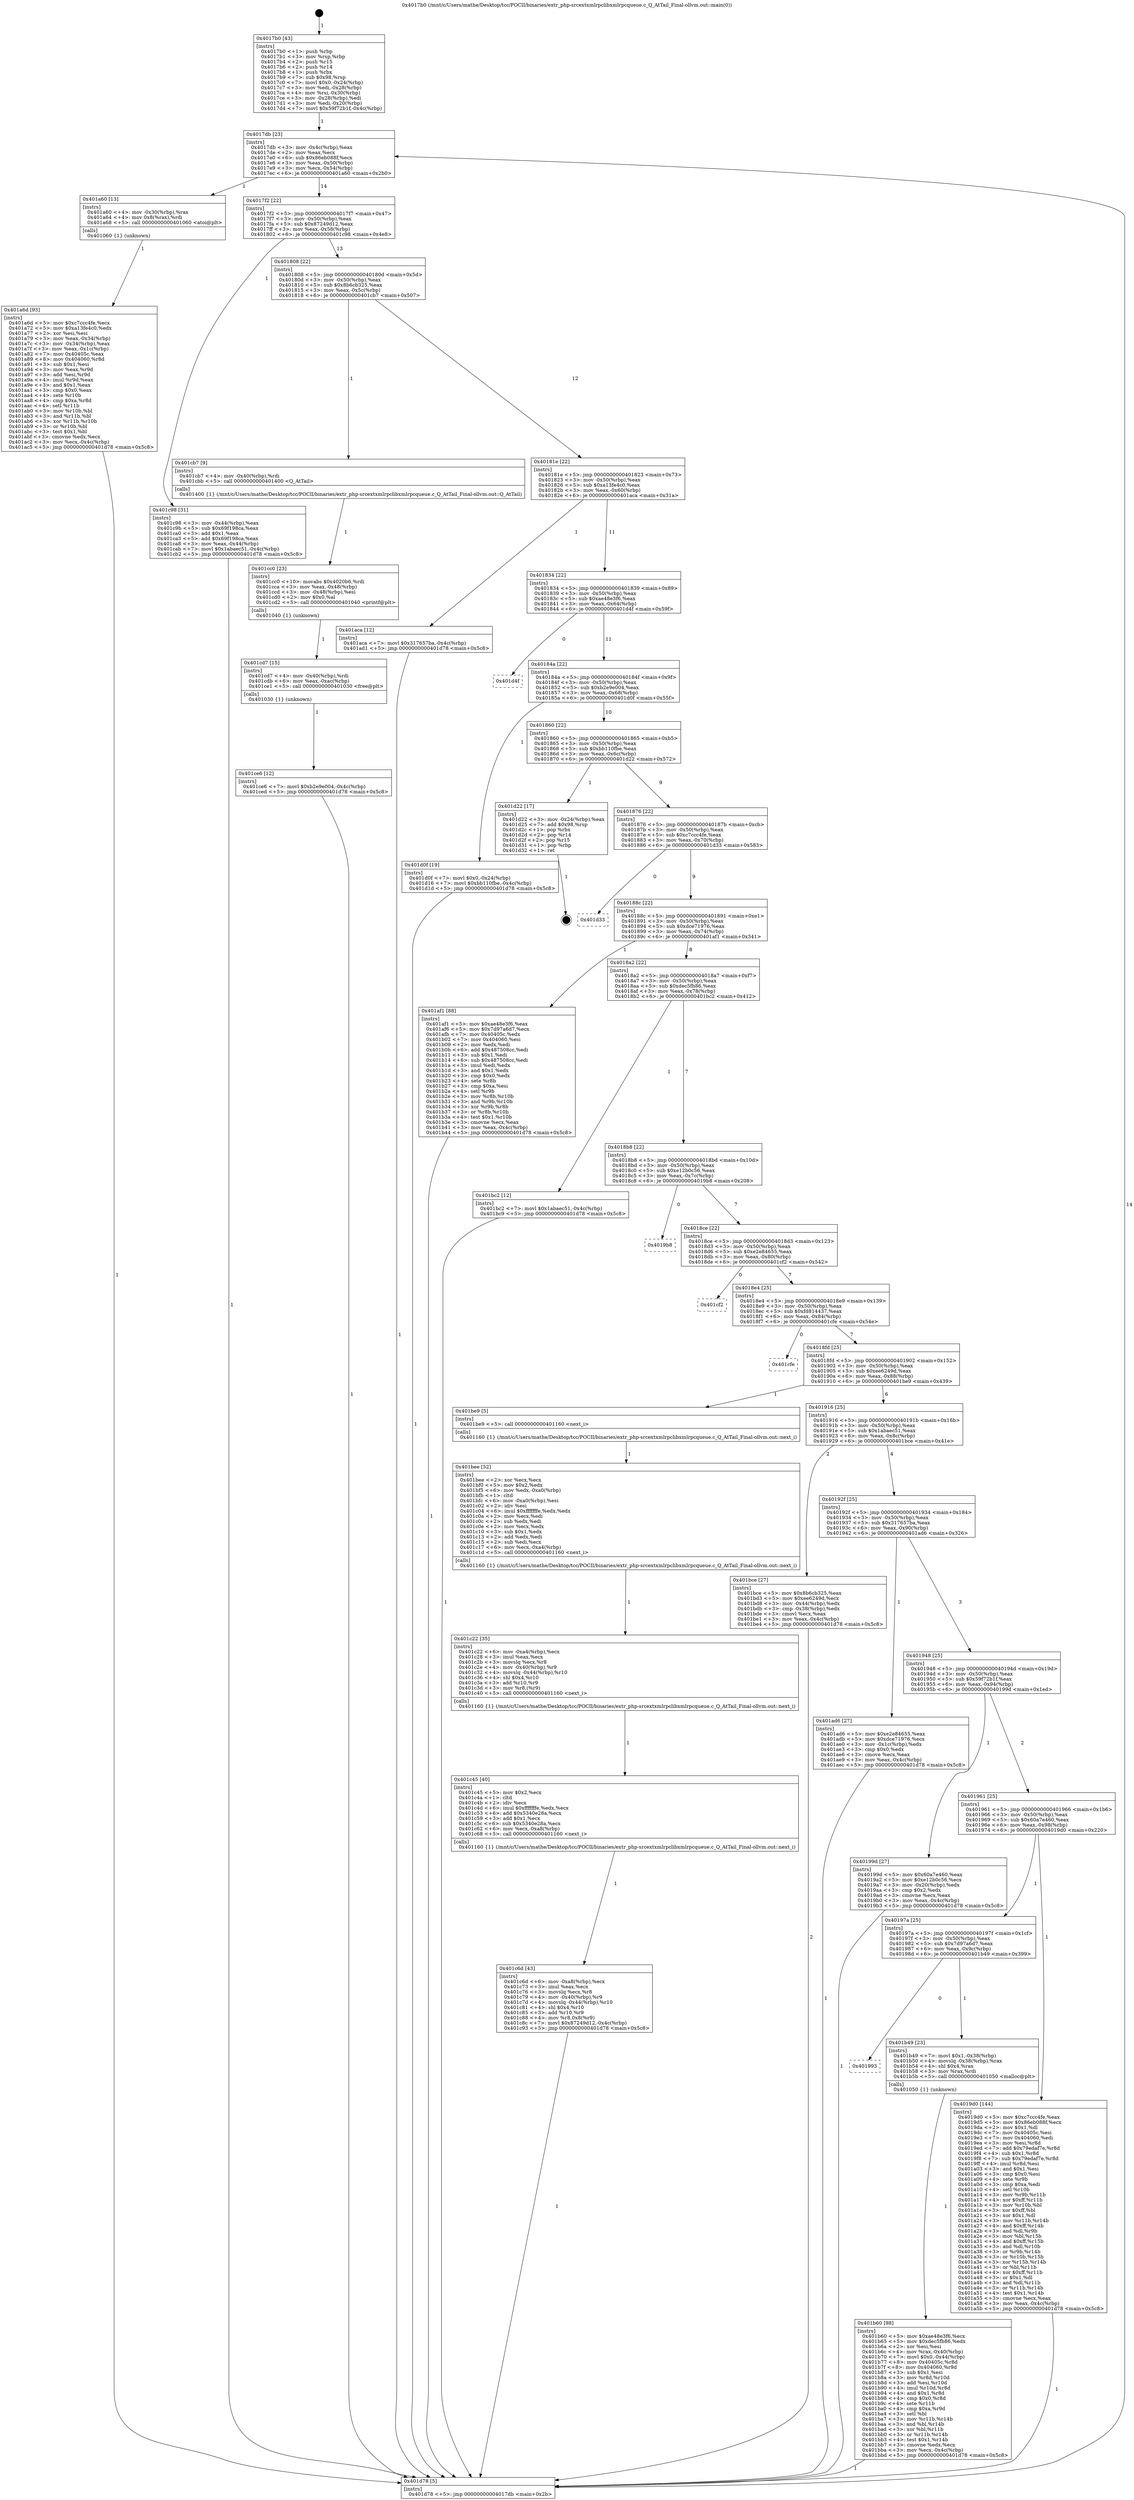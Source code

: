 digraph "0x4017b0" {
  label = "0x4017b0 (/mnt/c/Users/mathe/Desktop/tcc/POCII/binaries/extr_php-srcextxmlrpclibxmlrpcqueue.c_Q_AtTail_Final-ollvm.out::main(0))"
  labelloc = "t"
  node[shape=record]

  Entry [label="",width=0.3,height=0.3,shape=circle,fillcolor=black,style=filled]
  "0x4017db" [label="{
     0x4017db [23]\l
     | [instrs]\l
     &nbsp;&nbsp;0x4017db \<+3\>: mov -0x4c(%rbp),%eax\l
     &nbsp;&nbsp;0x4017de \<+2\>: mov %eax,%ecx\l
     &nbsp;&nbsp;0x4017e0 \<+6\>: sub $0x86eb088f,%ecx\l
     &nbsp;&nbsp;0x4017e6 \<+3\>: mov %eax,-0x50(%rbp)\l
     &nbsp;&nbsp;0x4017e9 \<+3\>: mov %ecx,-0x54(%rbp)\l
     &nbsp;&nbsp;0x4017ec \<+6\>: je 0000000000401a60 \<main+0x2b0\>\l
  }"]
  "0x401a60" [label="{
     0x401a60 [13]\l
     | [instrs]\l
     &nbsp;&nbsp;0x401a60 \<+4\>: mov -0x30(%rbp),%rax\l
     &nbsp;&nbsp;0x401a64 \<+4\>: mov 0x8(%rax),%rdi\l
     &nbsp;&nbsp;0x401a68 \<+5\>: call 0000000000401060 \<atoi@plt\>\l
     | [calls]\l
     &nbsp;&nbsp;0x401060 \{1\} (unknown)\l
  }"]
  "0x4017f2" [label="{
     0x4017f2 [22]\l
     | [instrs]\l
     &nbsp;&nbsp;0x4017f2 \<+5\>: jmp 00000000004017f7 \<main+0x47\>\l
     &nbsp;&nbsp;0x4017f7 \<+3\>: mov -0x50(%rbp),%eax\l
     &nbsp;&nbsp;0x4017fa \<+5\>: sub $0x87249d12,%eax\l
     &nbsp;&nbsp;0x4017ff \<+3\>: mov %eax,-0x58(%rbp)\l
     &nbsp;&nbsp;0x401802 \<+6\>: je 0000000000401c98 \<main+0x4e8\>\l
  }"]
  Exit [label="",width=0.3,height=0.3,shape=circle,fillcolor=black,style=filled,peripheries=2]
  "0x401c98" [label="{
     0x401c98 [31]\l
     | [instrs]\l
     &nbsp;&nbsp;0x401c98 \<+3\>: mov -0x44(%rbp),%eax\l
     &nbsp;&nbsp;0x401c9b \<+5\>: sub $0x69f198ca,%eax\l
     &nbsp;&nbsp;0x401ca0 \<+3\>: add $0x1,%eax\l
     &nbsp;&nbsp;0x401ca3 \<+5\>: add $0x69f198ca,%eax\l
     &nbsp;&nbsp;0x401ca8 \<+3\>: mov %eax,-0x44(%rbp)\l
     &nbsp;&nbsp;0x401cab \<+7\>: movl $0x1abaec51,-0x4c(%rbp)\l
     &nbsp;&nbsp;0x401cb2 \<+5\>: jmp 0000000000401d78 \<main+0x5c8\>\l
  }"]
  "0x401808" [label="{
     0x401808 [22]\l
     | [instrs]\l
     &nbsp;&nbsp;0x401808 \<+5\>: jmp 000000000040180d \<main+0x5d\>\l
     &nbsp;&nbsp;0x40180d \<+3\>: mov -0x50(%rbp),%eax\l
     &nbsp;&nbsp;0x401810 \<+5\>: sub $0x8b6cb325,%eax\l
     &nbsp;&nbsp;0x401815 \<+3\>: mov %eax,-0x5c(%rbp)\l
     &nbsp;&nbsp;0x401818 \<+6\>: je 0000000000401cb7 \<main+0x507\>\l
  }"]
  "0x401ce6" [label="{
     0x401ce6 [12]\l
     | [instrs]\l
     &nbsp;&nbsp;0x401ce6 \<+7\>: movl $0xb2e9e004,-0x4c(%rbp)\l
     &nbsp;&nbsp;0x401ced \<+5\>: jmp 0000000000401d78 \<main+0x5c8\>\l
  }"]
  "0x401cb7" [label="{
     0x401cb7 [9]\l
     | [instrs]\l
     &nbsp;&nbsp;0x401cb7 \<+4\>: mov -0x40(%rbp),%rdi\l
     &nbsp;&nbsp;0x401cbb \<+5\>: call 0000000000401400 \<Q_AtTail\>\l
     | [calls]\l
     &nbsp;&nbsp;0x401400 \{1\} (/mnt/c/Users/mathe/Desktop/tcc/POCII/binaries/extr_php-srcextxmlrpclibxmlrpcqueue.c_Q_AtTail_Final-ollvm.out::Q_AtTail)\l
  }"]
  "0x40181e" [label="{
     0x40181e [22]\l
     | [instrs]\l
     &nbsp;&nbsp;0x40181e \<+5\>: jmp 0000000000401823 \<main+0x73\>\l
     &nbsp;&nbsp;0x401823 \<+3\>: mov -0x50(%rbp),%eax\l
     &nbsp;&nbsp;0x401826 \<+5\>: sub $0xa13fe4c0,%eax\l
     &nbsp;&nbsp;0x40182b \<+3\>: mov %eax,-0x60(%rbp)\l
     &nbsp;&nbsp;0x40182e \<+6\>: je 0000000000401aca \<main+0x31a\>\l
  }"]
  "0x401cd7" [label="{
     0x401cd7 [15]\l
     | [instrs]\l
     &nbsp;&nbsp;0x401cd7 \<+4\>: mov -0x40(%rbp),%rdi\l
     &nbsp;&nbsp;0x401cdb \<+6\>: mov %eax,-0xac(%rbp)\l
     &nbsp;&nbsp;0x401ce1 \<+5\>: call 0000000000401030 \<free@plt\>\l
     | [calls]\l
     &nbsp;&nbsp;0x401030 \{1\} (unknown)\l
  }"]
  "0x401aca" [label="{
     0x401aca [12]\l
     | [instrs]\l
     &nbsp;&nbsp;0x401aca \<+7\>: movl $0x317657ba,-0x4c(%rbp)\l
     &nbsp;&nbsp;0x401ad1 \<+5\>: jmp 0000000000401d78 \<main+0x5c8\>\l
  }"]
  "0x401834" [label="{
     0x401834 [22]\l
     | [instrs]\l
     &nbsp;&nbsp;0x401834 \<+5\>: jmp 0000000000401839 \<main+0x89\>\l
     &nbsp;&nbsp;0x401839 \<+3\>: mov -0x50(%rbp),%eax\l
     &nbsp;&nbsp;0x40183c \<+5\>: sub $0xae48e3f6,%eax\l
     &nbsp;&nbsp;0x401841 \<+3\>: mov %eax,-0x64(%rbp)\l
     &nbsp;&nbsp;0x401844 \<+6\>: je 0000000000401d4f \<main+0x59f\>\l
  }"]
  "0x401cc0" [label="{
     0x401cc0 [23]\l
     | [instrs]\l
     &nbsp;&nbsp;0x401cc0 \<+10\>: movabs $0x4020b6,%rdi\l
     &nbsp;&nbsp;0x401cca \<+3\>: mov %eax,-0x48(%rbp)\l
     &nbsp;&nbsp;0x401ccd \<+3\>: mov -0x48(%rbp),%esi\l
     &nbsp;&nbsp;0x401cd0 \<+2\>: mov $0x0,%al\l
     &nbsp;&nbsp;0x401cd2 \<+5\>: call 0000000000401040 \<printf@plt\>\l
     | [calls]\l
     &nbsp;&nbsp;0x401040 \{1\} (unknown)\l
  }"]
  "0x401d4f" [label="{
     0x401d4f\l
  }", style=dashed]
  "0x40184a" [label="{
     0x40184a [22]\l
     | [instrs]\l
     &nbsp;&nbsp;0x40184a \<+5\>: jmp 000000000040184f \<main+0x9f\>\l
     &nbsp;&nbsp;0x40184f \<+3\>: mov -0x50(%rbp),%eax\l
     &nbsp;&nbsp;0x401852 \<+5\>: sub $0xb2e9e004,%eax\l
     &nbsp;&nbsp;0x401857 \<+3\>: mov %eax,-0x68(%rbp)\l
     &nbsp;&nbsp;0x40185a \<+6\>: je 0000000000401d0f \<main+0x55f\>\l
  }"]
  "0x401c6d" [label="{
     0x401c6d [43]\l
     | [instrs]\l
     &nbsp;&nbsp;0x401c6d \<+6\>: mov -0xa8(%rbp),%ecx\l
     &nbsp;&nbsp;0x401c73 \<+3\>: imul %eax,%ecx\l
     &nbsp;&nbsp;0x401c76 \<+3\>: movslq %ecx,%r8\l
     &nbsp;&nbsp;0x401c79 \<+4\>: mov -0x40(%rbp),%r9\l
     &nbsp;&nbsp;0x401c7d \<+4\>: movslq -0x44(%rbp),%r10\l
     &nbsp;&nbsp;0x401c81 \<+4\>: shl $0x4,%r10\l
     &nbsp;&nbsp;0x401c85 \<+3\>: add %r10,%r9\l
     &nbsp;&nbsp;0x401c88 \<+4\>: mov %r8,0x8(%r9)\l
     &nbsp;&nbsp;0x401c8c \<+7\>: movl $0x87249d12,-0x4c(%rbp)\l
     &nbsp;&nbsp;0x401c93 \<+5\>: jmp 0000000000401d78 \<main+0x5c8\>\l
  }"]
  "0x401d0f" [label="{
     0x401d0f [19]\l
     | [instrs]\l
     &nbsp;&nbsp;0x401d0f \<+7\>: movl $0x0,-0x24(%rbp)\l
     &nbsp;&nbsp;0x401d16 \<+7\>: movl $0xbb110fbe,-0x4c(%rbp)\l
     &nbsp;&nbsp;0x401d1d \<+5\>: jmp 0000000000401d78 \<main+0x5c8\>\l
  }"]
  "0x401860" [label="{
     0x401860 [22]\l
     | [instrs]\l
     &nbsp;&nbsp;0x401860 \<+5\>: jmp 0000000000401865 \<main+0xb5\>\l
     &nbsp;&nbsp;0x401865 \<+3\>: mov -0x50(%rbp),%eax\l
     &nbsp;&nbsp;0x401868 \<+5\>: sub $0xbb110fbe,%eax\l
     &nbsp;&nbsp;0x40186d \<+3\>: mov %eax,-0x6c(%rbp)\l
     &nbsp;&nbsp;0x401870 \<+6\>: je 0000000000401d22 \<main+0x572\>\l
  }"]
  "0x401c45" [label="{
     0x401c45 [40]\l
     | [instrs]\l
     &nbsp;&nbsp;0x401c45 \<+5\>: mov $0x2,%ecx\l
     &nbsp;&nbsp;0x401c4a \<+1\>: cltd\l
     &nbsp;&nbsp;0x401c4b \<+2\>: idiv %ecx\l
     &nbsp;&nbsp;0x401c4d \<+6\>: imul $0xfffffffe,%edx,%ecx\l
     &nbsp;&nbsp;0x401c53 \<+6\>: add $0x5340e28a,%ecx\l
     &nbsp;&nbsp;0x401c59 \<+3\>: add $0x1,%ecx\l
     &nbsp;&nbsp;0x401c5c \<+6\>: sub $0x5340e28a,%ecx\l
     &nbsp;&nbsp;0x401c62 \<+6\>: mov %ecx,-0xa8(%rbp)\l
     &nbsp;&nbsp;0x401c68 \<+5\>: call 0000000000401160 \<next_i\>\l
     | [calls]\l
     &nbsp;&nbsp;0x401160 \{1\} (/mnt/c/Users/mathe/Desktop/tcc/POCII/binaries/extr_php-srcextxmlrpclibxmlrpcqueue.c_Q_AtTail_Final-ollvm.out::next_i)\l
  }"]
  "0x401d22" [label="{
     0x401d22 [17]\l
     | [instrs]\l
     &nbsp;&nbsp;0x401d22 \<+3\>: mov -0x24(%rbp),%eax\l
     &nbsp;&nbsp;0x401d25 \<+7\>: add $0x98,%rsp\l
     &nbsp;&nbsp;0x401d2c \<+1\>: pop %rbx\l
     &nbsp;&nbsp;0x401d2d \<+2\>: pop %r14\l
     &nbsp;&nbsp;0x401d2f \<+2\>: pop %r15\l
     &nbsp;&nbsp;0x401d31 \<+1\>: pop %rbp\l
     &nbsp;&nbsp;0x401d32 \<+1\>: ret\l
  }"]
  "0x401876" [label="{
     0x401876 [22]\l
     | [instrs]\l
     &nbsp;&nbsp;0x401876 \<+5\>: jmp 000000000040187b \<main+0xcb\>\l
     &nbsp;&nbsp;0x40187b \<+3\>: mov -0x50(%rbp),%eax\l
     &nbsp;&nbsp;0x40187e \<+5\>: sub $0xc7ccc4fe,%eax\l
     &nbsp;&nbsp;0x401883 \<+3\>: mov %eax,-0x70(%rbp)\l
     &nbsp;&nbsp;0x401886 \<+6\>: je 0000000000401d33 \<main+0x583\>\l
  }"]
  "0x401c22" [label="{
     0x401c22 [35]\l
     | [instrs]\l
     &nbsp;&nbsp;0x401c22 \<+6\>: mov -0xa4(%rbp),%ecx\l
     &nbsp;&nbsp;0x401c28 \<+3\>: imul %eax,%ecx\l
     &nbsp;&nbsp;0x401c2b \<+3\>: movslq %ecx,%r8\l
     &nbsp;&nbsp;0x401c2e \<+4\>: mov -0x40(%rbp),%r9\l
     &nbsp;&nbsp;0x401c32 \<+4\>: movslq -0x44(%rbp),%r10\l
     &nbsp;&nbsp;0x401c36 \<+4\>: shl $0x4,%r10\l
     &nbsp;&nbsp;0x401c3a \<+3\>: add %r10,%r9\l
     &nbsp;&nbsp;0x401c3d \<+3\>: mov %r8,(%r9)\l
     &nbsp;&nbsp;0x401c40 \<+5\>: call 0000000000401160 \<next_i\>\l
     | [calls]\l
     &nbsp;&nbsp;0x401160 \{1\} (/mnt/c/Users/mathe/Desktop/tcc/POCII/binaries/extr_php-srcextxmlrpclibxmlrpcqueue.c_Q_AtTail_Final-ollvm.out::next_i)\l
  }"]
  "0x401d33" [label="{
     0x401d33\l
  }", style=dashed]
  "0x40188c" [label="{
     0x40188c [22]\l
     | [instrs]\l
     &nbsp;&nbsp;0x40188c \<+5\>: jmp 0000000000401891 \<main+0xe1\>\l
     &nbsp;&nbsp;0x401891 \<+3\>: mov -0x50(%rbp),%eax\l
     &nbsp;&nbsp;0x401894 \<+5\>: sub $0xdce71976,%eax\l
     &nbsp;&nbsp;0x401899 \<+3\>: mov %eax,-0x74(%rbp)\l
     &nbsp;&nbsp;0x40189c \<+6\>: je 0000000000401af1 \<main+0x341\>\l
  }"]
  "0x401bee" [label="{
     0x401bee [52]\l
     | [instrs]\l
     &nbsp;&nbsp;0x401bee \<+2\>: xor %ecx,%ecx\l
     &nbsp;&nbsp;0x401bf0 \<+5\>: mov $0x2,%edx\l
     &nbsp;&nbsp;0x401bf5 \<+6\>: mov %edx,-0xa0(%rbp)\l
     &nbsp;&nbsp;0x401bfb \<+1\>: cltd\l
     &nbsp;&nbsp;0x401bfc \<+6\>: mov -0xa0(%rbp),%esi\l
     &nbsp;&nbsp;0x401c02 \<+2\>: idiv %esi\l
     &nbsp;&nbsp;0x401c04 \<+6\>: imul $0xfffffffe,%edx,%edx\l
     &nbsp;&nbsp;0x401c0a \<+2\>: mov %ecx,%edi\l
     &nbsp;&nbsp;0x401c0c \<+2\>: sub %edx,%edi\l
     &nbsp;&nbsp;0x401c0e \<+2\>: mov %ecx,%edx\l
     &nbsp;&nbsp;0x401c10 \<+3\>: sub $0x1,%edx\l
     &nbsp;&nbsp;0x401c13 \<+2\>: add %edx,%edi\l
     &nbsp;&nbsp;0x401c15 \<+2\>: sub %edi,%ecx\l
     &nbsp;&nbsp;0x401c17 \<+6\>: mov %ecx,-0xa4(%rbp)\l
     &nbsp;&nbsp;0x401c1d \<+5\>: call 0000000000401160 \<next_i\>\l
     | [calls]\l
     &nbsp;&nbsp;0x401160 \{1\} (/mnt/c/Users/mathe/Desktop/tcc/POCII/binaries/extr_php-srcextxmlrpclibxmlrpcqueue.c_Q_AtTail_Final-ollvm.out::next_i)\l
  }"]
  "0x401af1" [label="{
     0x401af1 [88]\l
     | [instrs]\l
     &nbsp;&nbsp;0x401af1 \<+5\>: mov $0xae48e3f6,%eax\l
     &nbsp;&nbsp;0x401af6 \<+5\>: mov $0x7d97a6d7,%ecx\l
     &nbsp;&nbsp;0x401afb \<+7\>: mov 0x40405c,%edx\l
     &nbsp;&nbsp;0x401b02 \<+7\>: mov 0x404060,%esi\l
     &nbsp;&nbsp;0x401b09 \<+2\>: mov %edx,%edi\l
     &nbsp;&nbsp;0x401b0b \<+6\>: add $0x487508cc,%edi\l
     &nbsp;&nbsp;0x401b11 \<+3\>: sub $0x1,%edi\l
     &nbsp;&nbsp;0x401b14 \<+6\>: sub $0x487508cc,%edi\l
     &nbsp;&nbsp;0x401b1a \<+3\>: imul %edi,%edx\l
     &nbsp;&nbsp;0x401b1d \<+3\>: and $0x1,%edx\l
     &nbsp;&nbsp;0x401b20 \<+3\>: cmp $0x0,%edx\l
     &nbsp;&nbsp;0x401b23 \<+4\>: sete %r8b\l
     &nbsp;&nbsp;0x401b27 \<+3\>: cmp $0xa,%esi\l
     &nbsp;&nbsp;0x401b2a \<+4\>: setl %r9b\l
     &nbsp;&nbsp;0x401b2e \<+3\>: mov %r8b,%r10b\l
     &nbsp;&nbsp;0x401b31 \<+3\>: and %r9b,%r10b\l
     &nbsp;&nbsp;0x401b34 \<+3\>: xor %r9b,%r8b\l
     &nbsp;&nbsp;0x401b37 \<+3\>: or %r8b,%r10b\l
     &nbsp;&nbsp;0x401b3a \<+4\>: test $0x1,%r10b\l
     &nbsp;&nbsp;0x401b3e \<+3\>: cmovne %ecx,%eax\l
     &nbsp;&nbsp;0x401b41 \<+3\>: mov %eax,-0x4c(%rbp)\l
     &nbsp;&nbsp;0x401b44 \<+5\>: jmp 0000000000401d78 \<main+0x5c8\>\l
  }"]
  "0x4018a2" [label="{
     0x4018a2 [22]\l
     | [instrs]\l
     &nbsp;&nbsp;0x4018a2 \<+5\>: jmp 00000000004018a7 \<main+0xf7\>\l
     &nbsp;&nbsp;0x4018a7 \<+3\>: mov -0x50(%rbp),%eax\l
     &nbsp;&nbsp;0x4018aa \<+5\>: sub $0xdec5fb86,%eax\l
     &nbsp;&nbsp;0x4018af \<+3\>: mov %eax,-0x78(%rbp)\l
     &nbsp;&nbsp;0x4018b2 \<+6\>: je 0000000000401bc2 \<main+0x412\>\l
  }"]
  "0x401b60" [label="{
     0x401b60 [98]\l
     | [instrs]\l
     &nbsp;&nbsp;0x401b60 \<+5\>: mov $0xae48e3f6,%ecx\l
     &nbsp;&nbsp;0x401b65 \<+5\>: mov $0xdec5fb86,%edx\l
     &nbsp;&nbsp;0x401b6a \<+2\>: xor %esi,%esi\l
     &nbsp;&nbsp;0x401b6c \<+4\>: mov %rax,-0x40(%rbp)\l
     &nbsp;&nbsp;0x401b70 \<+7\>: movl $0x0,-0x44(%rbp)\l
     &nbsp;&nbsp;0x401b77 \<+8\>: mov 0x40405c,%r8d\l
     &nbsp;&nbsp;0x401b7f \<+8\>: mov 0x404060,%r9d\l
     &nbsp;&nbsp;0x401b87 \<+3\>: sub $0x1,%esi\l
     &nbsp;&nbsp;0x401b8a \<+3\>: mov %r8d,%r10d\l
     &nbsp;&nbsp;0x401b8d \<+3\>: add %esi,%r10d\l
     &nbsp;&nbsp;0x401b90 \<+4\>: imul %r10d,%r8d\l
     &nbsp;&nbsp;0x401b94 \<+4\>: and $0x1,%r8d\l
     &nbsp;&nbsp;0x401b98 \<+4\>: cmp $0x0,%r8d\l
     &nbsp;&nbsp;0x401b9c \<+4\>: sete %r11b\l
     &nbsp;&nbsp;0x401ba0 \<+4\>: cmp $0xa,%r9d\l
     &nbsp;&nbsp;0x401ba4 \<+3\>: setl %bl\l
     &nbsp;&nbsp;0x401ba7 \<+3\>: mov %r11b,%r14b\l
     &nbsp;&nbsp;0x401baa \<+3\>: and %bl,%r14b\l
     &nbsp;&nbsp;0x401bad \<+3\>: xor %bl,%r11b\l
     &nbsp;&nbsp;0x401bb0 \<+3\>: or %r11b,%r14b\l
     &nbsp;&nbsp;0x401bb3 \<+4\>: test $0x1,%r14b\l
     &nbsp;&nbsp;0x401bb7 \<+3\>: cmovne %edx,%ecx\l
     &nbsp;&nbsp;0x401bba \<+3\>: mov %ecx,-0x4c(%rbp)\l
     &nbsp;&nbsp;0x401bbd \<+5\>: jmp 0000000000401d78 \<main+0x5c8\>\l
  }"]
  "0x401bc2" [label="{
     0x401bc2 [12]\l
     | [instrs]\l
     &nbsp;&nbsp;0x401bc2 \<+7\>: movl $0x1abaec51,-0x4c(%rbp)\l
     &nbsp;&nbsp;0x401bc9 \<+5\>: jmp 0000000000401d78 \<main+0x5c8\>\l
  }"]
  "0x4018b8" [label="{
     0x4018b8 [22]\l
     | [instrs]\l
     &nbsp;&nbsp;0x4018b8 \<+5\>: jmp 00000000004018bd \<main+0x10d\>\l
     &nbsp;&nbsp;0x4018bd \<+3\>: mov -0x50(%rbp),%eax\l
     &nbsp;&nbsp;0x4018c0 \<+5\>: sub $0xe12b0c56,%eax\l
     &nbsp;&nbsp;0x4018c5 \<+3\>: mov %eax,-0x7c(%rbp)\l
     &nbsp;&nbsp;0x4018c8 \<+6\>: je 00000000004019b8 \<main+0x208\>\l
  }"]
  "0x401993" [label="{
     0x401993\l
  }", style=dashed]
  "0x4019b8" [label="{
     0x4019b8\l
  }", style=dashed]
  "0x4018ce" [label="{
     0x4018ce [22]\l
     | [instrs]\l
     &nbsp;&nbsp;0x4018ce \<+5\>: jmp 00000000004018d3 \<main+0x123\>\l
     &nbsp;&nbsp;0x4018d3 \<+3\>: mov -0x50(%rbp),%eax\l
     &nbsp;&nbsp;0x4018d6 \<+5\>: sub $0xe2e84655,%eax\l
     &nbsp;&nbsp;0x4018db \<+3\>: mov %eax,-0x80(%rbp)\l
     &nbsp;&nbsp;0x4018de \<+6\>: je 0000000000401cf2 \<main+0x542\>\l
  }"]
  "0x401b49" [label="{
     0x401b49 [23]\l
     | [instrs]\l
     &nbsp;&nbsp;0x401b49 \<+7\>: movl $0x1,-0x38(%rbp)\l
     &nbsp;&nbsp;0x401b50 \<+4\>: movslq -0x38(%rbp),%rax\l
     &nbsp;&nbsp;0x401b54 \<+4\>: shl $0x4,%rax\l
     &nbsp;&nbsp;0x401b58 \<+3\>: mov %rax,%rdi\l
     &nbsp;&nbsp;0x401b5b \<+5\>: call 0000000000401050 \<malloc@plt\>\l
     | [calls]\l
     &nbsp;&nbsp;0x401050 \{1\} (unknown)\l
  }"]
  "0x401cf2" [label="{
     0x401cf2\l
  }", style=dashed]
  "0x4018e4" [label="{
     0x4018e4 [25]\l
     | [instrs]\l
     &nbsp;&nbsp;0x4018e4 \<+5\>: jmp 00000000004018e9 \<main+0x139\>\l
     &nbsp;&nbsp;0x4018e9 \<+3\>: mov -0x50(%rbp),%eax\l
     &nbsp;&nbsp;0x4018ec \<+5\>: sub $0xfd814437,%eax\l
     &nbsp;&nbsp;0x4018f1 \<+6\>: mov %eax,-0x84(%rbp)\l
     &nbsp;&nbsp;0x4018f7 \<+6\>: je 0000000000401cfe \<main+0x54e\>\l
  }"]
  "0x401a6d" [label="{
     0x401a6d [93]\l
     | [instrs]\l
     &nbsp;&nbsp;0x401a6d \<+5\>: mov $0xc7ccc4fe,%ecx\l
     &nbsp;&nbsp;0x401a72 \<+5\>: mov $0xa13fe4c0,%edx\l
     &nbsp;&nbsp;0x401a77 \<+2\>: xor %esi,%esi\l
     &nbsp;&nbsp;0x401a79 \<+3\>: mov %eax,-0x34(%rbp)\l
     &nbsp;&nbsp;0x401a7c \<+3\>: mov -0x34(%rbp),%eax\l
     &nbsp;&nbsp;0x401a7f \<+3\>: mov %eax,-0x1c(%rbp)\l
     &nbsp;&nbsp;0x401a82 \<+7\>: mov 0x40405c,%eax\l
     &nbsp;&nbsp;0x401a89 \<+8\>: mov 0x404060,%r8d\l
     &nbsp;&nbsp;0x401a91 \<+3\>: sub $0x1,%esi\l
     &nbsp;&nbsp;0x401a94 \<+3\>: mov %eax,%r9d\l
     &nbsp;&nbsp;0x401a97 \<+3\>: add %esi,%r9d\l
     &nbsp;&nbsp;0x401a9a \<+4\>: imul %r9d,%eax\l
     &nbsp;&nbsp;0x401a9e \<+3\>: and $0x1,%eax\l
     &nbsp;&nbsp;0x401aa1 \<+3\>: cmp $0x0,%eax\l
     &nbsp;&nbsp;0x401aa4 \<+4\>: sete %r10b\l
     &nbsp;&nbsp;0x401aa8 \<+4\>: cmp $0xa,%r8d\l
     &nbsp;&nbsp;0x401aac \<+4\>: setl %r11b\l
     &nbsp;&nbsp;0x401ab0 \<+3\>: mov %r10b,%bl\l
     &nbsp;&nbsp;0x401ab3 \<+3\>: and %r11b,%bl\l
     &nbsp;&nbsp;0x401ab6 \<+3\>: xor %r11b,%r10b\l
     &nbsp;&nbsp;0x401ab9 \<+3\>: or %r10b,%bl\l
     &nbsp;&nbsp;0x401abc \<+3\>: test $0x1,%bl\l
     &nbsp;&nbsp;0x401abf \<+3\>: cmovne %edx,%ecx\l
     &nbsp;&nbsp;0x401ac2 \<+3\>: mov %ecx,-0x4c(%rbp)\l
     &nbsp;&nbsp;0x401ac5 \<+5\>: jmp 0000000000401d78 \<main+0x5c8\>\l
  }"]
  "0x401cfe" [label="{
     0x401cfe\l
  }", style=dashed]
  "0x4018fd" [label="{
     0x4018fd [25]\l
     | [instrs]\l
     &nbsp;&nbsp;0x4018fd \<+5\>: jmp 0000000000401902 \<main+0x152\>\l
     &nbsp;&nbsp;0x401902 \<+3\>: mov -0x50(%rbp),%eax\l
     &nbsp;&nbsp;0x401905 \<+5\>: sub $0xee6249d,%eax\l
     &nbsp;&nbsp;0x40190a \<+6\>: mov %eax,-0x88(%rbp)\l
     &nbsp;&nbsp;0x401910 \<+6\>: je 0000000000401be9 \<main+0x439\>\l
  }"]
  "0x40197a" [label="{
     0x40197a [25]\l
     | [instrs]\l
     &nbsp;&nbsp;0x40197a \<+5\>: jmp 000000000040197f \<main+0x1cf\>\l
     &nbsp;&nbsp;0x40197f \<+3\>: mov -0x50(%rbp),%eax\l
     &nbsp;&nbsp;0x401982 \<+5\>: sub $0x7d97a6d7,%eax\l
     &nbsp;&nbsp;0x401987 \<+6\>: mov %eax,-0x9c(%rbp)\l
     &nbsp;&nbsp;0x40198d \<+6\>: je 0000000000401b49 \<main+0x399\>\l
  }"]
  "0x401be9" [label="{
     0x401be9 [5]\l
     | [instrs]\l
     &nbsp;&nbsp;0x401be9 \<+5\>: call 0000000000401160 \<next_i\>\l
     | [calls]\l
     &nbsp;&nbsp;0x401160 \{1\} (/mnt/c/Users/mathe/Desktop/tcc/POCII/binaries/extr_php-srcextxmlrpclibxmlrpcqueue.c_Q_AtTail_Final-ollvm.out::next_i)\l
  }"]
  "0x401916" [label="{
     0x401916 [25]\l
     | [instrs]\l
     &nbsp;&nbsp;0x401916 \<+5\>: jmp 000000000040191b \<main+0x16b\>\l
     &nbsp;&nbsp;0x40191b \<+3\>: mov -0x50(%rbp),%eax\l
     &nbsp;&nbsp;0x40191e \<+5\>: sub $0x1abaec51,%eax\l
     &nbsp;&nbsp;0x401923 \<+6\>: mov %eax,-0x8c(%rbp)\l
     &nbsp;&nbsp;0x401929 \<+6\>: je 0000000000401bce \<main+0x41e\>\l
  }"]
  "0x4019d0" [label="{
     0x4019d0 [144]\l
     | [instrs]\l
     &nbsp;&nbsp;0x4019d0 \<+5\>: mov $0xc7ccc4fe,%eax\l
     &nbsp;&nbsp;0x4019d5 \<+5\>: mov $0x86eb088f,%ecx\l
     &nbsp;&nbsp;0x4019da \<+2\>: mov $0x1,%dl\l
     &nbsp;&nbsp;0x4019dc \<+7\>: mov 0x40405c,%esi\l
     &nbsp;&nbsp;0x4019e3 \<+7\>: mov 0x404060,%edi\l
     &nbsp;&nbsp;0x4019ea \<+3\>: mov %esi,%r8d\l
     &nbsp;&nbsp;0x4019ed \<+7\>: add $0x79edaf7e,%r8d\l
     &nbsp;&nbsp;0x4019f4 \<+4\>: sub $0x1,%r8d\l
     &nbsp;&nbsp;0x4019f8 \<+7\>: sub $0x79edaf7e,%r8d\l
     &nbsp;&nbsp;0x4019ff \<+4\>: imul %r8d,%esi\l
     &nbsp;&nbsp;0x401a03 \<+3\>: and $0x1,%esi\l
     &nbsp;&nbsp;0x401a06 \<+3\>: cmp $0x0,%esi\l
     &nbsp;&nbsp;0x401a09 \<+4\>: sete %r9b\l
     &nbsp;&nbsp;0x401a0d \<+3\>: cmp $0xa,%edi\l
     &nbsp;&nbsp;0x401a10 \<+4\>: setl %r10b\l
     &nbsp;&nbsp;0x401a14 \<+3\>: mov %r9b,%r11b\l
     &nbsp;&nbsp;0x401a17 \<+4\>: xor $0xff,%r11b\l
     &nbsp;&nbsp;0x401a1b \<+3\>: mov %r10b,%bl\l
     &nbsp;&nbsp;0x401a1e \<+3\>: xor $0xff,%bl\l
     &nbsp;&nbsp;0x401a21 \<+3\>: xor $0x1,%dl\l
     &nbsp;&nbsp;0x401a24 \<+3\>: mov %r11b,%r14b\l
     &nbsp;&nbsp;0x401a27 \<+4\>: and $0xff,%r14b\l
     &nbsp;&nbsp;0x401a2b \<+3\>: and %dl,%r9b\l
     &nbsp;&nbsp;0x401a2e \<+3\>: mov %bl,%r15b\l
     &nbsp;&nbsp;0x401a31 \<+4\>: and $0xff,%r15b\l
     &nbsp;&nbsp;0x401a35 \<+3\>: and %dl,%r10b\l
     &nbsp;&nbsp;0x401a38 \<+3\>: or %r9b,%r14b\l
     &nbsp;&nbsp;0x401a3b \<+3\>: or %r10b,%r15b\l
     &nbsp;&nbsp;0x401a3e \<+3\>: xor %r15b,%r14b\l
     &nbsp;&nbsp;0x401a41 \<+3\>: or %bl,%r11b\l
     &nbsp;&nbsp;0x401a44 \<+4\>: xor $0xff,%r11b\l
     &nbsp;&nbsp;0x401a48 \<+3\>: or $0x1,%dl\l
     &nbsp;&nbsp;0x401a4b \<+3\>: and %dl,%r11b\l
     &nbsp;&nbsp;0x401a4e \<+3\>: or %r11b,%r14b\l
     &nbsp;&nbsp;0x401a51 \<+4\>: test $0x1,%r14b\l
     &nbsp;&nbsp;0x401a55 \<+3\>: cmovne %ecx,%eax\l
     &nbsp;&nbsp;0x401a58 \<+3\>: mov %eax,-0x4c(%rbp)\l
     &nbsp;&nbsp;0x401a5b \<+5\>: jmp 0000000000401d78 \<main+0x5c8\>\l
  }"]
  "0x401bce" [label="{
     0x401bce [27]\l
     | [instrs]\l
     &nbsp;&nbsp;0x401bce \<+5\>: mov $0x8b6cb325,%eax\l
     &nbsp;&nbsp;0x401bd3 \<+5\>: mov $0xee6249d,%ecx\l
     &nbsp;&nbsp;0x401bd8 \<+3\>: mov -0x44(%rbp),%edx\l
     &nbsp;&nbsp;0x401bdb \<+3\>: cmp -0x38(%rbp),%edx\l
     &nbsp;&nbsp;0x401bde \<+3\>: cmovl %ecx,%eax\l
     &nbsp;&nbsp;0x401be1 \<+3\>: mov %eax,-0x4c(%rbp)\l
     &nbsp;&nbsp;0x401be4 \<+5\>: jmp 0000000000401d78 \<main+0x5c8\>\l
  }"]
  "0x40192f" [label="{
     0x40192f [25]\l
     | [instrs]\l
     &nbsp;&nbsp;0x40192f \<+5\>: jmp 0000000000401934 \<main+0x184\>\l
     &nbsp;&nbsp;0x401934 \<+3\>: mov -0x50(%rbp),%eax\l
     &nbsp;&nbsp;0x401937 \<+5\>: sub $0x317657ba,%eax\l
     &nbsp;&nbsp;0x40193c \<+6\>: mov %eax,-0x90(%rbp)\l
     &nbsp;&nbsp;0x401942 \<+6\>: je 0000000000401ad6 \<main+0x326\>\l
  }"]
  "0x4017b0" [label="{
     0x4017b0 [43]\l
     | [instrs]\l
     &nbsp;&nbsp;0x4017b0 \<+1\>: push %rbp\l
     &nbsp;&nbsp;0x4017b1 \<+3\>: mov %rsp,%rbp\l
     &nbsp;&nbsp;0x4017b4 \<+2\>: push %r15\l
     &nbsp;&nbsp;0x4017b6 \<+2\>: push %r14\l
     &nbsp;&nbsp;0x4017b8 \<+1\>: push %rbx\l
     &nbsp;&nbsp;0x4017b9 \<+7\>: sub $0x98,%rsp\l
     &nbsp;&nbsp;0x4017c0 \<+7\>: movl $0x0,-0x24(%rbp)\l
     &nbsp;&nbsp;0x4017c7 \<+3\>: mov %edi,-0x28(%rbp)\l
     &nbsp;&nbsp;0x4017ca \<+4\>: mov %rsi,-0x30(%rbp)\l
     &nbsp;&nbsp;0x4017ce \<+3\>: mov -0x28(%rbp),%edi\l
     &nbsp;&nbsp;0x4017d1 \<+3\>: mov %edi,-0x20(%rbp)\l
     &nbsp;&nbsp;0x4017d4 \<+7\>: movl $0x59f72b1f,-0x4c(%rbp)\l
  }"]
  "0x401ad6" [label="{
     0x401ad6 [27]\l
     | [instrs]\l
     &nbsp;&nbsp;0x401ad6 \<+5\>: mov $0xe2e84655,%eax\l
     &nbsp;&nbsp;0x401adb \<+5\>: mov $0xdce71976,%ecx\l
     &nbsp;&nbsp;0x401ae0 \<+3\>: mov -0x1c(%rbp),%edx\l
     &nbsp;&nbsp;0x401ae3 \<+3\>: cmp $0x0,%edx\l
     &nbsp;&nbsp;0x401ae6 \<+3\>: cmove %ecx,%eax\l
     &nbsp;&nbsp;0x401ae9 \<+3\>: mov %eax,-0x4c(%rbp)\l
     &nbsp;&nbsp;0x401aec \<+5\>: jmp 0000000000401d78 \<main+0x5c8\>\l
  }"]
  "0x401948" [label="{
     0x401948 [25]\l
     | [instrs]\l
     &nbsp;&nbsp;0x401948 \<+5\>: jmp 000000000040194d \<main+0x19d\>\l
     &nbsp;&nbsp;0x40194d \<+3\>: mov -0x50(%rbp),%eax\l
     &nbsp;&nbsp;0x401950 \<+5\>: sub $0x59f72b1f,%eax\l
     &nbsp;&nbsp;0x401955 \<+6\>: mov %eax,-0x94(%rbp)\l
     &nbsp;&nbsp;0x40195b \<+6\>: je 000000000040199d \<main+0x1ed\>\l
  }"]
  "0x401d78" [label="{
     0x401d78 [5]\l
     | [instrs]\l
     &nbsp;&nbsp;0x401d78 \<+5\>: jmp 00000000004017db \<main+0x2b\>\l
  }"]
  "0x40199d" [label="{
     0x40199d [27]\l
     | [instrs]\l
     &nbsp;&nbsp;0x40199d \<+5\>: mov $0x60a7e460,%eax\l
     &nbsp;&nbsp;0x4019a2 \<+5\>: mov $0xe12b0c56,%ecx\l
     &nbsp;&nbsp;0x4019a7 \<+3\>: mov -0x20(%rbp),%edx\l
     &nbsp;&nbsp;0x4019aa \<+3\>: cmp $0x2,%edx\l
     &nbsp;&nbsp;0x4019ad \<+3\>: cmovne %ecx,%eax\l
     &nbsp;&nbsp;0x4019b0 \<+3\>: mov %eax,-0x4c(%rbp)\l
     &nbsp;&nbsp;0x4019b3 \<+5\>: jmp 0000000000401d78 \<main+0x5c8\>\l
  }"]
  "0x401961" [label="{
     0x401961 [25]\l
     | [instrs]\l
     &nbsp;&nbsp;0x401961 \<+5\>: jmp 0000000000401966 \<main+0x1b6\>\l
     &nbsp;&nbsp;0x401966 \<+3\>: mov -0x50(%rbp),%eax\l
     &nbsp;&nbsp;0x401969 \<+5\>: sub $0x60a7e460,%eax\l
     &nbsp;&nbsp;0x40196e \<+6\>: mov %eax,-0x98(%rbp)\l
     &nbsp;&nbsp;0x401974 \<+6\>: je 00000000004019d0 \<main+0x220\>\l
  }"]
  Entry -> "0x4017b0" [label=" 1"]
  "0x4017db" -> "0x401a60" [label=" 1"]
  "0x4017db" -> "0x4017f2" [label=" 14"]
  "0x401d22" -> Exit [label=" 1"]
  "0x4017f2" -> "0x401c98" [label=" 1"]
  "0x4017f2" -> "0x401808" [label=" 13"]
  "0x401d0f" -> "0x401d78" [label=" 1"]
  "0x401808" -> "0x401cb7" [label=" 1"]
  "0x401808" -> "0x40181e" [label=" 12"]
  "0x401ce6" -> "0x401d78" [label=" 1"]
  "0x40181e" -> "0x401aca" [label=" 1"]
  "0x40181e" -> "0x401834" [label=" 11"]
  "0x401cd7" -> "0x401ce6" [label=" 1"]
  "0x401834" -> "0x401d4f" [label=" 0"]
  "0x401834" -> "0x40184a" [label=" 11"]
  "0x401cc0" -> "0x401cd7" [label=" 1"]
  "0x40184a" -> "0x401d0f" [label=" 1"]
  "0x40184a" -> "0x401860" [label=" 10"]
  "0x401cb7" -> "0x401cc0" [label=" 1"]
  "0x401860" -> "0x401d22" [label=" 1"]
  "0x401860" -> "0x401876" [label=" 9"]
  "0x401c98" -> "0x401d78" [label=" 1"]
  "0x401876" -> "0x401d33" [label=" 0"]
  "0x401876" -> "0x40188c" [label=" 9"]
  "0x401c6d" -> "0x401d78" [label=" 1"]
  "0x40188c" -> "0x401af1" [label=" 1"]
  "0x40188c" -> "0x4018a2" [label=" 8"]
  "0x401c45" -> "0x401c6d" [label=" 1"]
  "0x4018a2" -> "0x401bc2" [label=" 1"]
  "0x4018a2" -> "0x4018b8" [label=" 7"]
  "0x401c22" -> "0x401c45" [label=" 1"]
  "0x4018b8" -> "0x4019b8" [label=" 0"]
  "0x4018b8" -> "0x4018ce" [label=" 7"]
  "0x401bee" -> "0x401c22" [label=" 1"]
  "0x4018ce" -> "0x401cf2" [label=" 0"]
  "0x4018ce" -> "0x4018e4" [label=" 7"]
  "0x401be9" -> "0x401bee" [label=" 1"]
  "0x4018e4" -> "0x401cfe" [label=" 0"]
  "0x4018e4" -> "0x4018fd" [label=" 7"]
  "0x401bc2" -> "0x401d78" [label=" 1"]
  "0x4018fd" -> "0x401be9" [label=" 1"]
  "0x4018fd" -> "0x401916" [label=" 6"]
  "0x401b60" -> "0x401d78" [label=" 1"]
  "0x401916" -> "0x401bce" [label=" 2"]
  "0x401916" -> "0x40192f" [label=" 4"]
  "0x401b49" -> "0x401b60" [label=" 1"]
  "0x40192f" -> "0x401ad6" [label=" 1"]
  "0x40192f" -> "0x401948" [label=" 3"]
  "0x40197a" -> "0x401b49" [label=" 1"]
  "0x401948" -> "0x40199d" [label=" 1"]
  "0x401948" -> "0x401961" [label=" 2"]
  "0x40199d" -> "0x401d78" [label=" 1"]
  "0x4017b0" -> "0x4017db" [label=" 1"]
  "0x401d78" -> "0x4017db" [label=" 14"]
  "0x40197a" -> "0x401993" [label=" 0"]
  "0x401961" -> "0x4019d0" [label=" 1"]
  "0x401961" -> "0x40197a" [label=" 1"]
  "0x4019d0" -> "0x401d78" [label=" 1"]
  "0x401a60" -> "0x401a6d" [label=" 1"]
  "0x401a6d" -> "0x401d78" [label=" 1"]
  "0x401aca" -> "0x401d78" [label=" 1"]
  "0x401ad6" -> "0x401d78" [label=" 1"]
  "0x401af1" -> "0x401d78" [label=" 1"]
  "0x401bce" -> "0x401d78" [label=" 2"]
}

